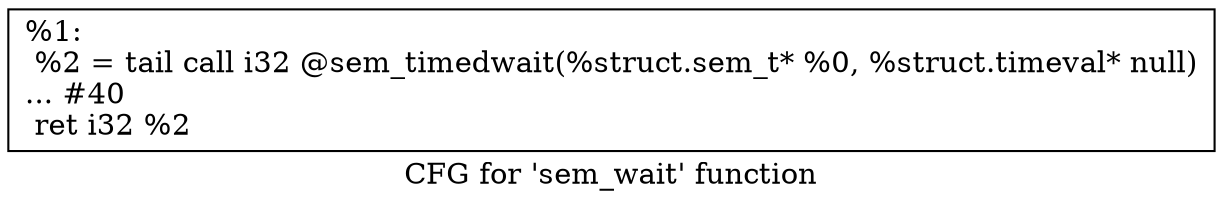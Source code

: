 digraph "CFG for 'sem_wait' function" {
	label="CFG for 'sem_wait' function";

	Node0x16882b0 [shape=record,label="{%1:\l  %2 = tail call i32 @sem_timedwait(%struct.sem_t* %0, %struct.timeval* null)\l... #40\l  ret i32 %2\l}"];
}

